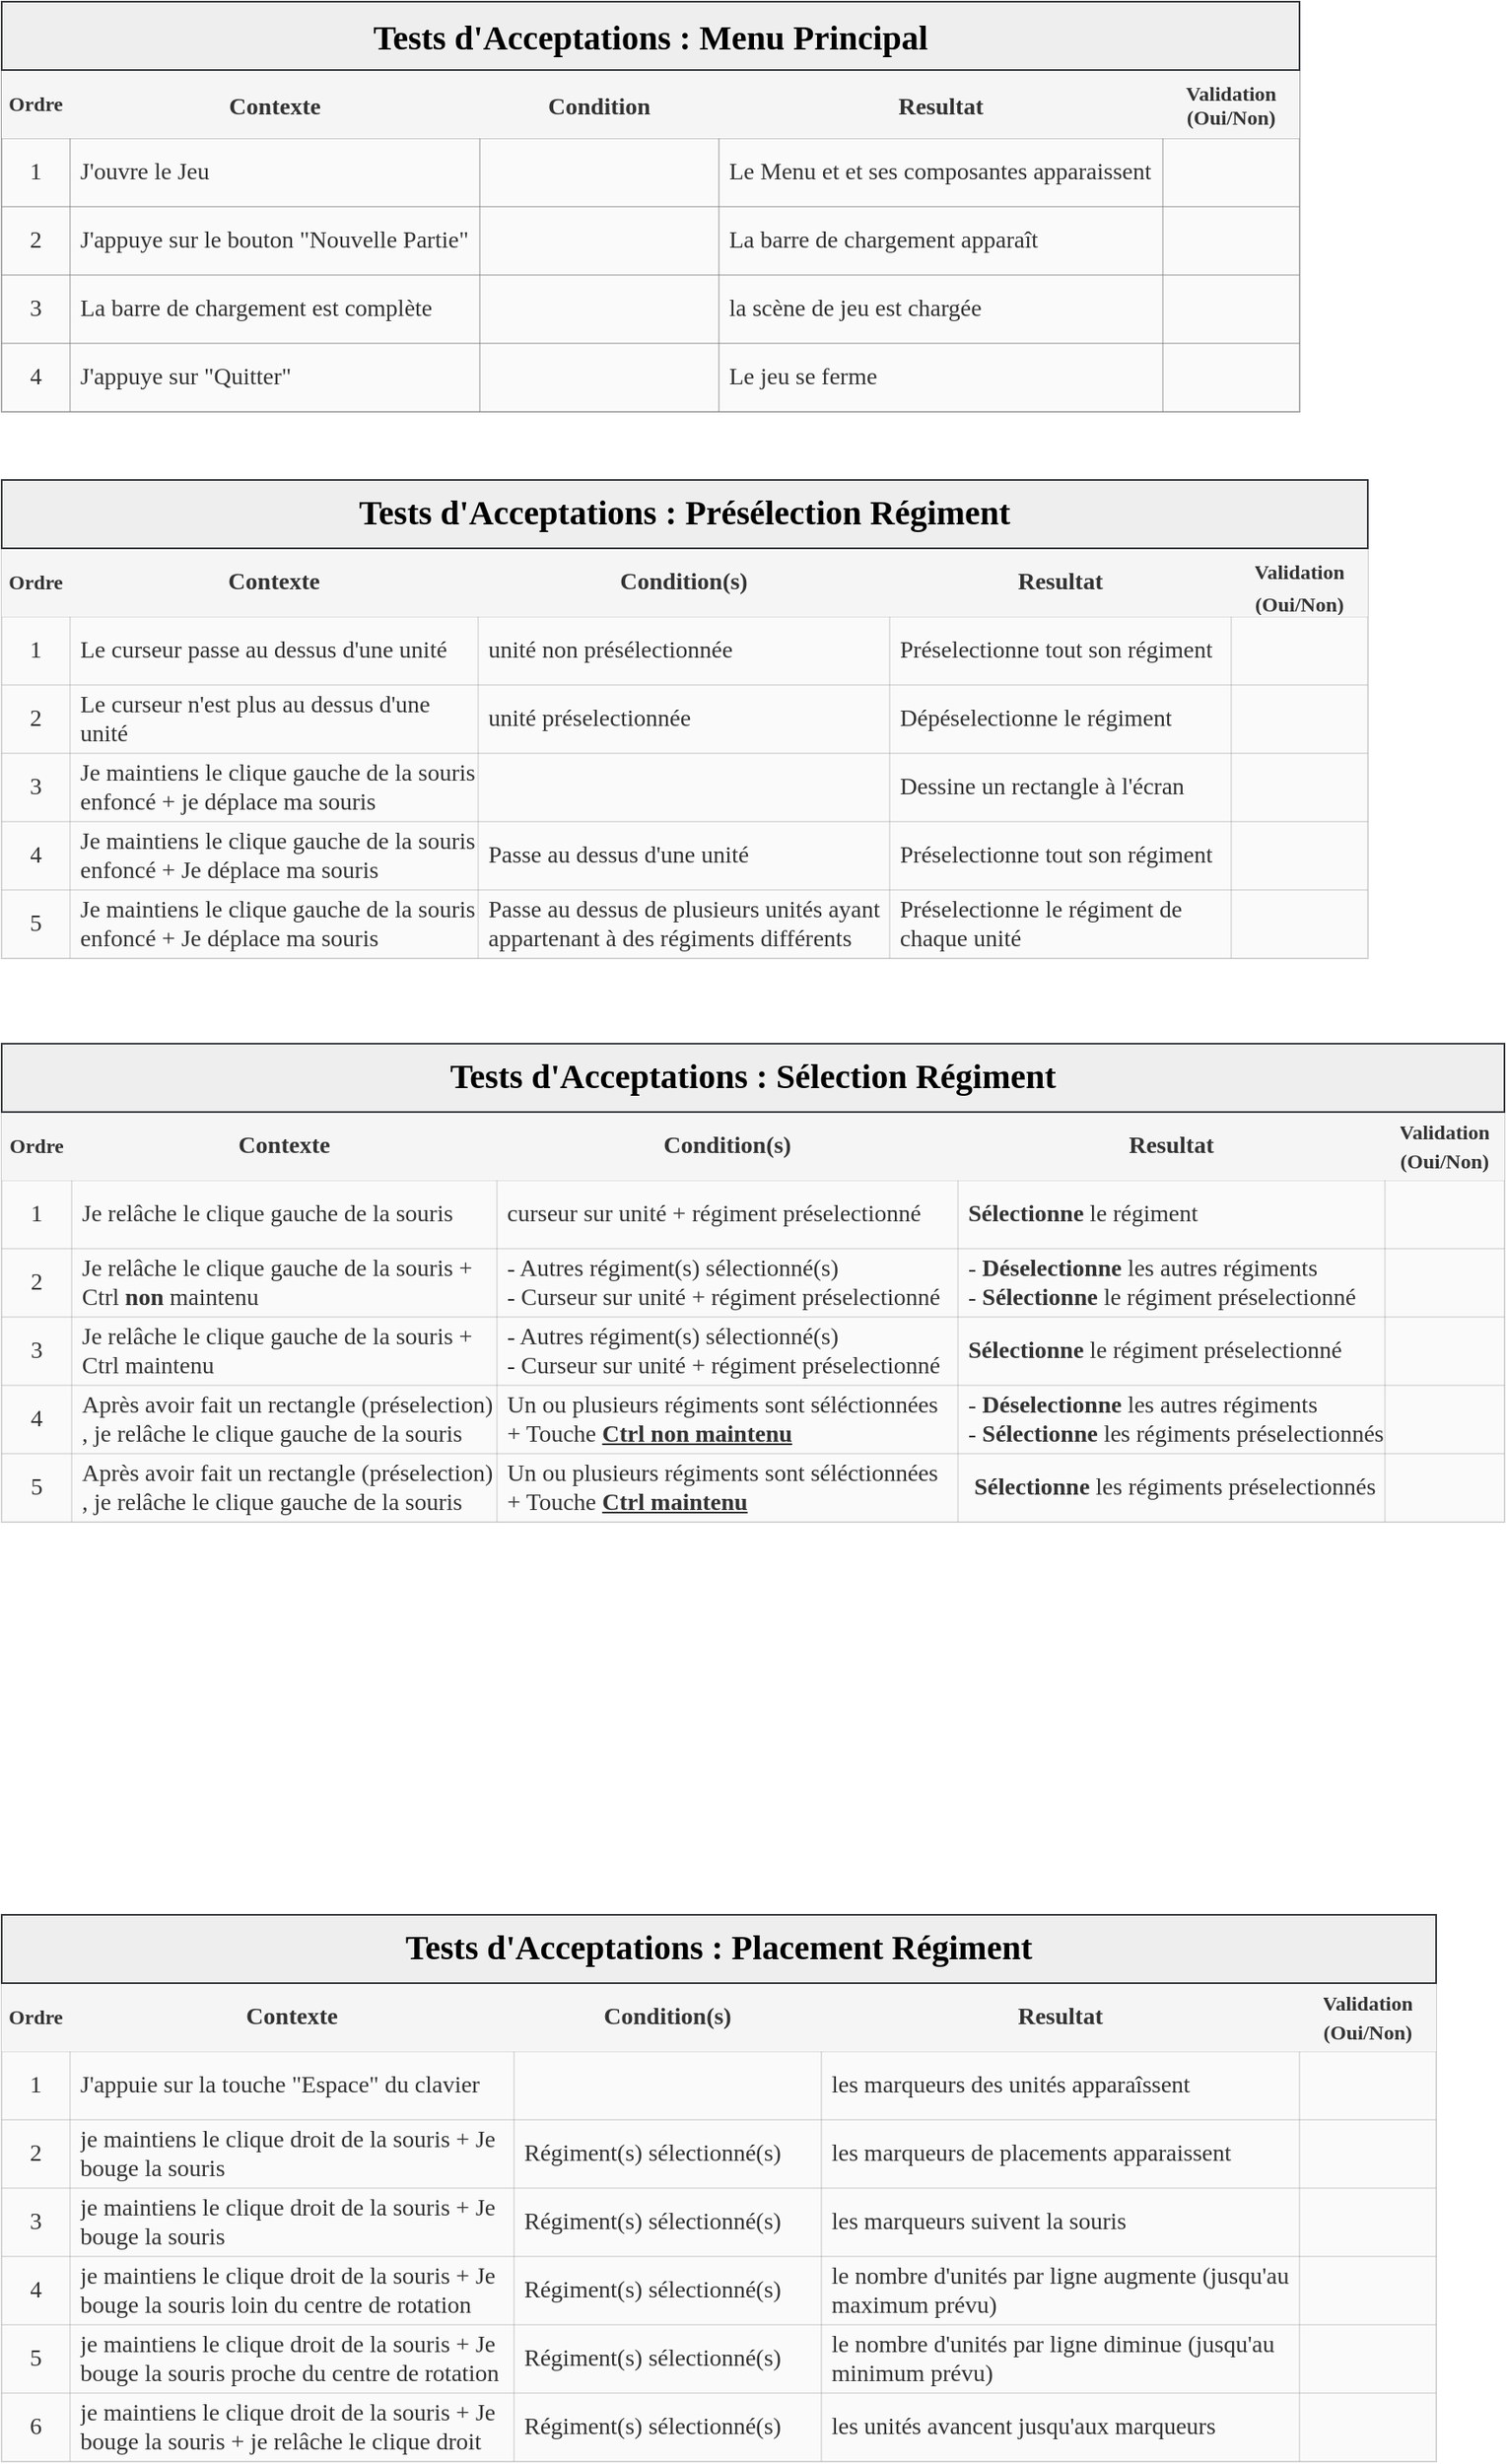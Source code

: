 <mxfile>
    <diagram id="slFzv_wwJpsepxm8wFll" name="Page-1">
        <mxGraphModel dx="1145" dy="628" grid="1" gridSize="10" guides="1" tooltips="1" connect="1" arrows="1" fold="1" page="1" pageScale="1" pageWidth="827" pageHeight="1169" math="0" shadow="0">
            <root>
                <mxCell id="0"/>
                <mxCell id="1" parent="0"/>
                <mxCell id="149" value="" style="shape=table;startSize=0;container=1;collapsible=0;childLayout=tableLayout;fontFamily=Times New Roman;fontSize=12;opacity=20;align=center;whiteSpace=wrap;html=1;" vertex="1" parent="1">
                    <mxGeometry x="40" y="690" width="880" height="240" as="geometry"/>
                </mxCell>
                <mxCell id="150" value="" style="shape=partialRectangle;collapsible=0;dropTarget=0;pointerEvents=0;fillColor=none;top=0;left=0;bottom=0;right=0;points=[[0,0.5],[1,0.5]];portConstraint=eastwest;" vertex="1" parent="149">
                    <mxGeometry width="880" height="40" as="geometry"/>
                </mxCell>
                <mxCell id="151" value="Ordre" style="shape=partialRectangle;connectable=0;overflow=hidden;fillColor=#f5f5f5;top=0;left=0;bottom=0;right=0;pointerEvents=1;strokeColor=#424242;fontFamily=Times New Roman;fontSize=12;fontStyle=1;fontColor=#333333;whiteSpace=wrap;html=1;" vertex="1" parent="150">
                    <mxGeometry width="41" height="40" as="geometry">
                        <mxRectangle width="41" height="40" as="alternateBounds"/>
                    </mxGeometry>
                </mxCell>
                <mxCell id="152" value="Contexte" style="shape=partialRectangle;connectable=0;overflow=hidden;fillColor=#f5f5f5;top=0;left=0;bottom=0;right=0;pointerEvents=1;strokeColor=#424242;fontFamily=Times New Roman;fontSize=14;fontStyle=1;fontColor=#333333;whiteSpace=wrap;html=1;" vertex="1" parent="150">
                    <mxGeometry x="41" width="249" height="40" as="geometry">
                        <mxRectangle width="249" height="40" as="alternateBounds"/>
                    </mxGeometry>
                </mxCell>
                <mxCell id="153" value="Condition(s)" style="shape=partialRectangle;connectable=0;overflow=hidden;fillColor=#f5f5f5;top=0;left=0;bottom=0;right=0;pointerEvents=1;fontFamily=Times New Roman;fontSize=14;fontStyle=1;strokeColor=#424242;fontColor=#333333;whiteSpace=wrap;html=1;" vertex="1" parent="150">
                    <mxGeometry x="290" width="270" height="40" as="geometry">
                        <mxRectangle width="270" height="40" as="alternateBounds"/>
                    </mxGeometry>
                </mxCell>
                <mxCell id="154" value="Resultat" style="shape=partialRectangle;connectable=0;overflow=hidden;fillColor=#f5f5f5;top=0;left=0;bottom=0;right=0;pointerEvents=1;fontFamily=Times New Roman;fontSize=14;fontStyle=1;strokeColor=#424242;fontColor=#333333;whiteSpace=wrap;html=1;" vertex="1" parent="150">
                    <mxGeometry x="560" width="250" height="40" as="geometry">
                        <mxRectangle width="250" height="40" as="alternateBounds"/>
                    </mxGeometry>
                </mxCell>
                <mxCell id="177" value="&lt;span style=&quot;font-size: 12px&quot;&gt;Validation&lt;/span&gt;&lt;br style=&quot;padding: 0px ; margin: 0px ; font-size: 12px&quot;&gt;&lt;span style=&quot;font-size: 12px&quot;&gt;(Oui/Non)&lt;/span&gt;" style="shape=partialRectangle;connectable=0;overflow=hidden;fillColor=#f5f5f5;top=0;left=0;bottom=0;right=0;pointerEvents=1;fontFamily=Times New Roman;fontSize=14;fontStyle=1;strokeColor=#424242;fontColor=#333333;whiteSpace=wrap;html=1;" vertex="1" parent="150">
                    <mxGeometry x="810" width="70" height="40" as="geometry">
                        <mxRectangle width="70" height="40" as="alternateBounds"/>
                    </mxGeometry>
                </mxCell>
                <mxCell id="207" style="shape=partialRectangle;collapsible=0;dropTarget=0;pointerEvents=0;fillColor=none;top=0;left=0;bottom=0;right=0;points=[[0,0.5],[1,0.5]];portConstraint=eastwest;" vertex="1" parent="149">
                    <mxGeometry y="40" width="880" height="40" as="geometry"/>
                </mxCell>
                <mxCell id="208" value="1" style="shape=partialRectangle;connectable=0;overflow=hidden;fillColor=#f5f5f5;top=0;left=0;bottom=0;right=0;pointerEvents=1;strokeColor=#666666;opacity=50;fontFamily=Times New Roman;fontSize=14;align=center;spacingLeft=0;fontColor=#333333;fontStyle=0;whiteSpace=wrap;html=1;" vertex="1" parent="207">
                    <mxGeometry width="41" height="40" as="geometry">
                        <mxRectangle width="41" height="40" as="alternateBounds"/>
                    </mxGeometry>
                </mxCell>
                <mxCell id="209" value="&lt;span&gt;Je relâche le clique gauche de la souris&amp;nbsp;&lt;/span&gt;" style="shape=partialRectangle;connectable=0;overflow=hidden;fillColor=#f5f5f5;top=0;left=0;bottom=0;right=0;pointerEvents=1;strokeColor=#666666;opacity=50;fontFamily=Times New Roman;fontSize=14;align=left;spacingLeft=4;fontColor=#333333;whiteSpace=wrap;html=1;" vertex="1" parent="207">
                    <mxGeometry x="41" width="249" height="40" as="geometry">
                        <mxRectangle width="249" height="40" as="alternateBounds"/>
                    </mxGeometry>
                </mxCell>
                <mxCell id="210" value="curseur sur unité + régiment préselectionné" style="shape=partialRectangle;connectable=0;overflow=hidden;fillColor=#f5f5f5;top=0;left=0;bottom=0;right=0;pointerEvents=1;fontFamily=Times New Roman;fontSize=14;strokeColor=#666666;opacity=50;align=left;spacingLeft=4;fontColor=#333333;whiteSpace=wrap;html=1;" vertex="1" parent="207">
                    <mxGeometry x="290" width="270" height="40" as="geometry">
                        <mxRectangle width="270" height="40" as="alternateBounds"/>
                    </mxGeometry>
                </mxCell>
                <mxCell id="211" value="&lt;b&gt;Sélectionne &lt;/b&gt;le régiment" style="shape=partialRectangle;connectable=0;overflow=hidden;fillColor=#f5f5f5;top=0;left=0;bottom=0;right=0;pointerEvents=1;fontFamily=Times New Roman;fontSize=14;strokeColor=#666666;opacity=50;align=left;spacingLeft=4;fontColor=#333333;whiteSpace=wrap;html=1;" vertex="1" parent="207">
                    <mxGeometry x="560" width="250" height="40" as="geometry">
                        <mxRectangle width="250" height="40" as="alternateBounds"/>
                    </mxGeometry>
                </mxCell>
                <mxCell id="212" style="shape=partialRectangle;connectable=0;overflow=hidden;fillColor=#f5f5f5;top=0;left=0;bottom=0;right=0;pointerEvents=1;fontFamily=Times New Roman;fontSize=14;strokeColor=#666666;opacity=50;align=left;spacingLeft=4;fontColor=#333333;whiteSpace=wrap;html=1;" vertex="1" parent="207">
                    <mxGeometry x="810" width="70" height="40" as="geometry">
                        <mxRectangle width="70" height="40" as="alternateBounds"/>
                    </mxGeometry>
                </mxCell>
                <mxCell id="219" style="shape=partialRectangle;collapsible=0;dropTarget=0;pointerEvents=0;fillColor=none;top=0;left=0;bottom=0;right=0;points=[[0,0.5],[1,0.5]];portConstraint=eastwest;" vertex="1" parent="149">
                    <mxGeometry y="80" width="880" height="40" as="geometry"/>
                </mxCell>
                <mxCell id="220" value="2" style="shape=partialRectangle;connectable=0;overflow=hidden;fillColor=#f5f5f5;top=0;left=0;bottom=0;right=0;pointerEvents=1;strokeColor=#666666;opacity=50;fontFamily=Times New Roman;fontSize=14;align=center;spacingLeft=0;fontColor=#333333;fontStyle=0;whiteSpace=wrap;html=1;" vertex="1" parent="219">
                    <mxGeometry width="41" height="40" as="geometry">
                        <mxRectangle width="41" height="40" as="alternateBounds"/>
                    </mxGeometry>
                </mxCell>
                <mxCell id="221" value="Je relâche le clique gauche de la souris + Ctrl &lt;b&gt;non &lt;/b&gt;maintenu" style="shape=partialRectangle;connectable=0;overflow=hidden;fillColor=#f5f5f5;top=0;left=0;bottom=0;right=0;pointerEvents=1;strokeColor=#666666;opacity=50;fontFamily=Times New Roman;fontSize=14;align=left;spacingLeft=4;fontColor=#333333;whiteSpace=wrap;html=1;" vertex="1" parent="219">
                    <mxGeometry x="41" width="249" height="40" as="geometry">
                        <mxRectangle width="249" height="40" as="alternateBounds"/>
                    </mxGeometry>
                </mxCell>
                <mxCell id="222" value="&lt;span&gt;- Autres régiment(s) sélectionné(s)&lt;br&gt;- Curseur sur unité + régiment préselectionné&lt;/span&gt;" style="shape=partialRectangle;connectable=0;overflow=hidden;fillColor=#f5f5f5;top=0;left=0;bottom=0;right=0;pointerEvents=1;fontFamily=Times New Roman;fontSize=14;strokeColor=#666666;opacity=50;align=left;spacingLeft=4;fontColor=#333333;whiteSpace=wrap;html=1;" vertex="1" parent="219">
                    <mxGeometry x="290" width="270" height="40" as="geometry">
                        <mxRectangle width="270" height="40" as="alternateBounds"/>
                    </mxGeometry>
                </mxCell>
                <mxCell id="223" value="- &lt;b&gt;Déselectionne&lt;/b&gt; les autres régiments&lt;br&gt;- &lt;b&gt;Sélectionne &lt;/b&gt;le régiment préselectionné" style="shape=partialRectangle;connectable=0;overflow=hidden;fillColor=#f5f5f5;top=0;left=0;bottom=0;right=0;pointerEvents=1;fontFamily=Times New Roman;fontSize=14;strokeColor=#666666;opacity=50;align=left;spacingLeft=4;fontColor=#333333;whiteSpace=wrap;html=1;" vertex="1" parent="219">
                    <mxGeometry x="560" width="250" height="40" as="geometry">
                        <mxRectangle width="250" height="40" as="alternateBounds"/>
                    </mxGeometry>
                </mxCell>
                <mxCell id="224" style="shape=partialRectangle;connectable=0;overflow=hidden;fillColor=#f5f5f5;top=0;left=0;bottom=0;right=0;pointerEvents=1;fontFamily=Times New Roman;fontSize=14;strokeColor=#666666;opacity=50;align=left;spacingLeft=4;fontColor=#333333;whiteSpace=wrap;html=1;" vertex="1" parent="219">
                    <mxGeometry x="810" width="70" height="40" as="geometry">
                        <mxRectangle width="70" height="40" as="alternateBounds"/>
                    </mxGeometry>
                </mxCell>
                <mxCell id="225" style="shape=partialRectangle;collapsible=0;dropTarget=0;pointerEvents=0;fillColor=none;top=0;left=0;bottom=0;right=0;points=[[0,0.5],[1,0.5]];portConstraint=eastwest;" vertex="1" parent="149">
                    <mxGeometry y="120" width="880" height="40" as="geometry"/>
                </mxCell>
                <mxCell id="226" value="3" style="shape=partialRectangle;connectable=0;overflow=hidden;fillColor=#f5f5f5;top=0;left=0;bottom=0;right=0;pointerEvents=1;strokeColor=#666666;opacity=50;fontFamily=Times New Roman;fontSize=14;align=center;spacingLeft=0;fontColor=#333333;fontStyle=0;whiteSpace=wrap;html=1;" vertex="1" parent="225">
                    <mxGeometry width="41" height="40" as="geometry">
                        <mxRectangle width="41" height="40" as="alternateBounds"/>
                    </mxGeometry>
                </mxCell>
                <mxCell id="227" value="&lt;span&gt;Je relâche le clique gauche de la souris + Ctrl maintenu&lt;/span&gt;" style="shape=partialRectangle;connectable=0;overflow=hidden;fillColor=#f5f5f5;top=0;left=0;bottom=0;right=0;pointerEvents=1;strokeColor=#666666;opacity=50;fontFamily=Times New Roman;fontSize=14;align=left;spacingLeft=4;fontColor=#333333;whiteSpace=wrap;html=1;" vertex="1" parent="225">
                    <mxGeometry x="41" width="249" height="40" as="geometry">
                        <mxRectangle width="249" height="40" as="alternateBounds"/>
                    </mxGeometry>
                </mxCell>
                <mxCell id="228" value="&lt;span&gt;- Autres régiment(s) sélectionné(s)&lt;/span&gt;&lt;br&gt;&lt;span&gt;- Curseur sur unité + régiment préselectionné&lt;/span&gt;" style="shape=partialRectangle;connectable=0;overflow=hidden;fillColor=#f5f5f5;top=0;left=0;bottom=0;right=0;pointerEvents=1;fontFamily=Times New Roman;fontSize=14;strokeColor=#666666;opacity=50;align=left;spacingLeft=4;fontColor=#333333;whiteSpace=wrap;html=1;" vertex="1" parent="225">
                    <mxGeometry x="290" width="270" height="40" as="geometry">
                        <mxRectangle width="270" height="40" as="alternateBounds"/>
                    </mxGeometry>
                </mxCell>
                <mxCell id="229" value="&lt;b&gt;Sélectionne &lt;/b&gt;le régiment préselectionné" style="shape=partialRectangle;connectable=0;overflow=hidden;fillColor=#f5f5f5;top=0;left=0;bottom=0;right=0;pointerEvents=1;fontFamily=Times New Roman;fontSize=14;strokeColor=#666666;opacity=50;align=left;spacingLeft=4;fontColor=#333333;whiteSpace=wrap;html=1;" vertex="1" parent="225">
                    <mxGeometry x="560" width="250" height="40" as="geometry">
                        <mxRectangle width="250" height="40" as="alternateBounds"/>
                    </mxGeometry>
                </mxCell>
                <mxCell id="230" style="shape=partialRectangle;connectable=0;overflow=hidden;fillColor=#f5f5f5;top=0;left=0;bottom=0;right=0;pointerEvents=1;fontFamily=Times New Roman;fontSize=14;strokeColor=#666666;opacity=50;align=left;spacingLeft=4;fontColor=#333333;whiteSpace=wrap;html=1;" vertex="1" parent="225">
                    <mxGeometry x="810" width="70" height="40" as="geometry">
                        <mxRectangle width="70" height="40" as="alternateBounds"/>
                    </mxGeometry>
                </mxCell>
                <mxCell id="155" style="shape=partialRectangle;collapsible=0;dropTarget=0;pointerEvents=0;fillColor=none;top=0;left=0;bottom=0;right=0;points=[[0,0.5],[1,0.5]];portConstraint=eastwest;" vertex="1" parent="149">
                    <mxGeometry y="160" width="880" height="40" as="geometry"/>
                </mxCell>
                <mxCell id="156" value="4" style="shape=partialRectangle;connectable=0;overflow=hidden;fillColor=#f5f5f5;top=0;left=0;bottom=0;right=0;pointerEvents=1;strokeColor=#666666;opacity=50;fontFamily=Times New Roman;fontSize=14;align=center;spacingLeft=0;fontColor=#333333;fontStyle=0;whiteSpace=wrap;html=1;" vertex="1" parent="155">
                    <mxGeometry width="41" height="40" as="geometry">
                        <mxRectangle width="41" height="40" as="alternateBounds"/>
                    </mxGeometry>
                </mxCell>
                <mxCell id="157" value="Après avoir fait un rectangle (préselection)&lt;br&gt;, je relâche le clique gauche de la souris" style="shape=partialRectangle;connectable=0;overflow=hidden;fillColor=#f5f5f5;top=0;left=0;bottom=0;right=0;pointerEvents=1;strokeColor=#666666;opacity=50;fontFamily=Times New Roman;fontSize=14;align=left;spacingLeft=4;fontColor=#333333;whiteSpace=wrap;html=1;" vertex="1" parent="155">
                    <mxGeometry x="41" width="249" height="40" as="geometry">
                        <mxRectangle width="249" height="40" as="alternateBounds"/>
                    </mxGeometry>
                </mxCell>
                <mxCell id="158" value="Un ou plusieurs régiments sont séléctionnées &lt;br style=&quot;font-size: 14px&quot;&gt;+ Touche &lt;b&gt;&lt;u&gt;Ctrl non maintenu&lt;/u&gt;&lt;/b&gt;" style="shape=partialRectangle;connectable=0;overflow=hidden;fillColor=#f5f5f5;top=0;left=0;bottom=0;right=0;pointerEvents=1;fontFamily=Times New Roman;fontSize=14;strokeColor=#666666;opacity=50;align=left;spacingLeft=4;fontColor=#333333;whiteSpace=wrap;html=1;" vertex="1" parent="155">
                    <mxGeometry x="290" width="270" height="40" as="geometry">
                        <mxRectangle width="270" height="40" as="alternateBounds"/>
                    </mxGeometry>
                </mxCell>
                <mxCell id="159" value="-&amp;nbsp;&lt;b&gt;Déselectionne&lt;/b&gt;&amp;nbsp;les autres régiments&lt;br&gt;-&amp;nbsp;&lt;b&gt;Sélectionne&amp;nbsp;&lt;/b&gt;les régiments préselectionnés" style="shape=partialRectangle;connectable=0;overflow=hidden;fillColor=#f5f5f5;top=0;left=0;bottom=0;right=0;pointerEvents=1;fontFamily=Times New Roman;fontSize=14;strokeColor=#666666;opacity=50;align=left;spacingLeft=4;fontColor=#333333;whiteSpace=wrap;html=1;" vertex="1" parent="155">
                    <mxGeometry x="560" width="250" height="40" as="geometry">
                        <mxRectangle width="250" height="40" as="alternateBounds"/>
                    </mxGeometry>
                </mxCell>
                <mxCell id="178" style="shape=partialRectangle;connectable=0;overflow=hidden;fillColor=#f5f5f5;top=0;left=0;bottom=0;right=0;pointerEvents=1;fontFamily=Times New Roman;fontSize=14;strokeColor=#666666;opacity=50;align=left;spacingLeft=4;fontColor=#333333;whiteSpace=wrap;html=1;" vertex="1" parent="155">
                    <mxGeometry x="810" width="70" height="40" as="geometry">
                        <mxRectangle width="70" height="40" as="alternateBounds"/>
                    </mxGeometry>
                </mxCell>
                <mxCell id="160" style="shape=partialRectangle;collapsible=0;dropTarget=0;pointerEvents=0;fillColor=none;top=0;left=0;bottom=0;right=0;points=[[0,0.5],[1,0.5]];portConstraint=eastwest;" vertex="1" parent="149">
                    <mxGeometry y="200" width="880" height="40" as="geometry"/>
                </mxCell>
                <mxCell id="161" value="5" style="shape=partialRectangle;connectable=0;overflow=hidden;fillColor=#f5f5f5;top=0;left=0;bottom=0;right=0;pointerEvents=1;strokeColor=#666666;opacity=50;fontFamily=Times New Roman;fontSize=14;align=center;spacingLeft=0;fontColor=#333333;fontStyle=0;whiteSpace=wrap;html=1;" vertex="1" parent="160">
                    <mxGeometry width="41" height="40" as="geometry">
                        <mxRectangle width="41" height="40" as="alternateBounds"/>
                    </mxGeometry>
                </mxCell>
                <mxCell id="162" value="Après avoir fait un rectangle (préselection)&lt;br&gt;, je relâche le clique gauche de la souris" style="shape=partialRectangle;connectable=0;overflow=hidden;fillColor=#f5f5f5;top=0;left=0;bottom=0;right=0;pointerEvents=1;strokeColor=#666666;opacity=50;fontFamily=Times New Roman;fontSize=14;align=left;spacingLeft=4;fontColor=#333333;whiteSpace=wrap;html=1;" vertex="1" parent="160">
                    <mxGeometry x="41" width="249" height="40" as="geometry">
                        <mxRectangle width="249" height="40" as="alternateBounds"/>
                    </mxGeometry>
                </mxCell>
                <mxCell id="163" value="Un ou plusieurs régiments sont séléctionnées &lt;br style=&quot;font-size: 14px&quot;&gt;+ Touche &lt;b&gt;&lt;u&gt;Ctrl maintenu&lt;/u&gt;&lt;/b&gt;" style="shape=partialRectangle;connectable=0;overflow=hidden;fillColor=#f5f5f5;top=0;left=0;bottom=0;right=0;pointerEvents=1;fontFamily=Times New Roman;fontSize=14;strokeColor=#666666;opacity=50;align=left;spacingLeft=4;fontColor=#333333;whiteSpace=wrap;html=1;" vertex="1" parent="160">
                    <mxGeometry x="290" width="270" height="40" as="geometry">
                        <mxRectangle width="270" height="40" as="alternateBounds"/>
                    </mxGeometry>
                </mxCell>
                <mxCell id="164" value="&amp;nbsp;&lt;b&gt;Sélectionne&amp;nbsp;&lt;/b&gt;les régiments préselectionnés" style="shape=partialRectangle;connectable=0;overflow=hidden;fillColor=#f5f5f5;top=0;left=0;bottom=0;right=0;pointerEvents=1;fontFamily=Times New Roman;fontSize=14;strokeColor=#666666;opacity=50;align=left;spacingLeft=4;fontColor=#333333;whiteSpace=wrap;html=1;" vertex="1" parent="160">
                    <mxGeometry x="560" width="250" height="40" as="geometry">
                        <mxRectangle width="250" height="40" as="alternateBounds"/>
                    </mxGeometry>
                </mxCell>
                <mxCell id="179" style="shape=partialRectangle;connectable=0;overflow=hidden;fillColor=#f5f5f5;top=0;left=0;bottom=0;right=0;pointerEvents=1;fontFamily=Times New Roman;fontSize=14;strokeColor=#666666;opacity=50;align=left;spacingLeft=4;fontColor=#333333;whiteSpace=wrap;html=1;" vertex="1" parent="160">
                    <mxGeometry x="810" width="70" height="40" as="geometry">
                        <mxRectangle width="70" height="40" as="alternateBounds"/>
                    </mxGeometry>
                </mxCell>
                <mxCell id="165" value="Tests d'Acceptations : Sélection Régiment" style="rounded=0;fontFamily=Times New Roman;fontSize=20;fontStyle=1;labelBorderColor=none;labelBackgroundColor=none;fillColor=#eeeeee;strokeColor=#36393d;verticalAlign=top;whiteSpace=wrap;html=1;" vertex="1" parent="1">
                    <mxGeometry x="40" y="650" width="880" height="40" as="geometry"/>
                </mxCell>
                <mxCell id="2" value="Frame" parent="0"/>
                <mxCell id="3" value="" style="shape=table;startSize=0;container=1;collapsible=0;childLayout=tableLayout;fontFamily=Times New Roman;fontSize=12;opacity=40;align=center;whiteSpace=wrap;html=1;textOpacity=50;" parent="2" vertex="1">
                    <mxGeometry x="40" y="80" width="760" height="200" as="geometry"/>
                </mxCell>
                <mxCell id="4" value="" style="shape=partialRectangle;collapsible=0;dropTarget=0;pointerEvents=0;fillColor=none;top=0;left=0;bottom=0;right=0;points=[[0,0.5],[1,0.5]];portConstraint=eastwest;" parent="3" vertex="1">
                    <mxGeometry width="760" height="40" as="geometry"/>
                </mxCell>
                <mxCell id="144" value="Ordre" style="shape=partialRectangle;connectable=0;overflow=hidden;fillColor=#f5f5f5;top=0;left=0;bottom=0;right=0;pointerEvents=1;strokeColor=#666666;fontFamily=Times New Roman;fontSize=12;fontStyle=1;fontColor=#333333;whiteSpace=wrap;html=1;" parent="4" vertex="1">
                    <mxGeometry width="40" height="40" as="geometry">
                        <mxRectangle width="40" height="40" as="alternateBounds"/>
                    </mxGeometry>
                </mxCell>
                <mxCell id="5" value="Contexte" style="shape=partialRectangle;connectable=0;overflow=hidden;fillColor=#f5f5f5;top=0;left=0;bottom=0;right=0;pointerEvents=1;strokeColor=#666666;fontFamily=Times New Roman;fontSize=14;fontStyle=1;fontColor=#333333;" parent="4" vertex="1">
                    <mxGeometry x="40" width="240" height="40" as="geometry">
                        <mxRectangle width="240" height="40" as="alternateBounds"/>
                    </mxGeometry>
                </mxCell>
                <mxCell id="6" value="Condition" style="shape=partialRectangle;connectable=0;overflow=hidden;fillColor=#f5f5f5;top=0;left=0;bottom=0;right=0;pointerEvents=1;fontFamily=Times New Roman;fontSize=14;fontStyle=1;strokeColor=#666666;fontColor=#333333;" parent="4" vertex="1">
                    <mxGeometry x="280" width="140" height="40" as="geometry">
                        <mxRectangle width="140" height="40" as="alternateBounds"/>
                    </mxGeometry>
                </mxCell>
                <mxCell id="7" value="Resultat" style="shape=partialRectangle;connectable=0;overflow=hidden;fillColor=#f5f5f5;top=0;left=0;bottom=0;right=0;pointerEvents=1;fontFamily=Times New Roman;fontSize=14;fontStyle=1;strokeColor=#666666;fontColor=#333333;" parent="4" vertex="1">
                    <mxGeometry x="420" width="260" height="40" as="geometry">
                        <mxRectangle width="260" height="40" as="alternateBounds"/>
                    </mxGeometry>
                </mxCell>
                <mxCell id="166" value="Validation&#10;(Oui/Non)" style="shape=partialRectangle;connectable=0;overflow=hidden;fillColor=#f5f5f5;top=0;left=0;bottom=0;right=0;pointerEvents=1;fontFamily=Times New Roman;fontSize=12;fontStyle=1;strokeColor=#666666;fontColor=#333333;" vertex="1" parent="4">
                    <mxGeometry x="680" width="80" height="40" as="geometry">
                        <mxRectangle width="80" height="40" as="alternateBounds"/>
                    </mxGeometry>
                </mxCell>
                <mxCell id="8" style="shape=partialRectangle;collapsible=0;dropTarget=0;pointerEvents=0;fillColor=none;top=0;left=0;bottom=0;right=0;points=[[0,0.5],[1,0.5]];portConstraint=eastwest;" parent="3" vertex="1">
                    <mxGeometry y="40" width="760" height="40" as="geometry"/>
                </mxCell>
                <mxCell id="145" value="1" style="shape=partialRectangle;connectable=0;overflow=hidden;fillColor=#f5f5f5;top=0;left=0;bottom=0;right=0;pointerEvents=1;strokeColor=#666666;opacity=50;fontFamily=Times New Roman;fontSize=14;align=center;spacingLeft=0;fontColor=#333333;whiteSpace=wrap;html=1;" parent="8" vertex="1">
                    <mxGeometry width="40" height="40" as="geometry">
                        <mxRectangle width="40" height="40" as="alternateBounds"/>
                    </mxGeometry>
                </mxCell>
                <mxCell id="9" value="J&amp;#39;ouvre le Jeu" style="shape=partialRectangle;connectable=0;overflow=hidden;fillColor=#f5f5f5;top=0;left=0;bottom=0;right=0;pointerEvents=1;strokeColor=#666666;opacity=50;fontFamily=Times New Roman;fontSize=14;align=left;spacingLeft=4;fontColor=#333333;whiteSpace=wrap;html=1;" parent="8" vertex="1">
                    <mxGeometry x="40" width="240" height="40" as="geometry">
                        <mxRectangle width="240" height="40" as="alternateBounds"/>
                    </mxGeometry>
                </mxCell>
                <mxCell id="10" style="shape=partialRectangle;html=1;whiteSpace=wrap;connectable=0;overflow=hidden;fillColor=#f5f5f5;top=0;left=0;bottom=0;right=0;pointerEvents=1;fontFamily=Times New Roman;fontSize=12;strokeColor=#666666;opacity=50;align=left;spacingLeft=4;fontColor=#333333;" parent="8" vertex="1">
                    <mxGeometry x="280" width="140" height="40" as="geometry">
                        <mxRectangle width="140" height="40" as="alternateBounds"/>
                    </mxGeometry>
                </mxCell>
                <mxCell id="11" value="Le Menu et et ses composantes apparaissent" style="shape=partialRectangle;connectable=0;overflow=hidden;fillColor=#f5f5f5;top=0;left=0;bottom=0;right=0;pointerEvents=1;fontFamily=Times New Roman;fontSize=14;strokeColor=#666666;opacity=50;align=left;spacingLeft=4;fontColor=#333333;whiteSpace=wrap;html=1;" parent="8" vertex="1">
                    <mxGeometry x="420" width="260" height="40" as="geometry">
                        <mxRectangle width="260" height="40" as="alternateBounds"/>
                    </mxGeometry>
                </mxCell>
                <mxCell id="167" style="shape=partialRectangle;connectable=0;overflow=hidden;fillColor=#f5f5f5;top=0;left=0;bottom=0;right=0;pointerEvents=1;fontFamily=Times New Roman;fontSize=14;strokeColor=#666666;opacity=50;align=left;spacingLeft=4;fontColor=#333333;whiteSpace=wrap;html=1;" vertex="1" parent="8">
                    <mxGeometry x="680" width="80" height="40" as="geometry">
                        <mxRectangle width="80" height="40" as="alternateBounds"/>
                    </mxGeometry>
                </mxCell>
                <mxCell id="12" style="shape=partialRectangle;collapsible=0;dropTarget=0;pointerEvents=0;fillColor=none;top=0;left=0;bottom=0;right=0;points=[[0,0.5],[1,0.5]];portConstraint=eastwest;" parent="3" vertex="1">
                    <mxGeometry y="80" width="760" height="40" as="geometry"/>
                </mxCell>
                <mxCell id="146" value="2" style="shape=partialRectangle;connectable=0;overflow=hidden;fillColor=#f5f5f5;top=0;left=0;bottom=0;right=0;pointerEvents=1;strokeColor=#666666;opacity=50;fontFamily=Times New Roman;fontSize=14;align=center;spacingLeft=0;fontColor=#333333;whiteSpace=wrap;html=1;" parent="12" vertex="1">
                    <mxGeometry width="40" height="40" as="geometry">
                        <mxRectangle width="40" height="40" as="alternateBounds"/>
                    </mxGeometry>
                </mxCell>
                <mxCell id="13" value="J&amp;#39;appuye sur le bouton &amp;quot;Nouvelle Partie&amp;quot;" style="shape=partialRectangle;connectable=0;overflow=hidden;fillColor=#f5f5f5;top=0;left=0;bottom=0;right=0;pointerEvents=1;strokeColor=#666666;opacity=50;fontFamily=Times New Roman;fontSize=14;align=left;spacingLeft=4;fontColor=#333333;whiteSpace=wrap;html=1;" parent="12" vertex="1">
                    <mxGeometry x="40" width="240" height="40" as="geometry">
                        <mxRectangle width="240" height="40" as="alternateBounds"/>
                    </mxGeometry>
                </mxCell>
                <mxCell id="14" style="shape=partialRectangle;html=1;whiteSpace=wrap;connectable=0;overflow=hidden;fillColor=#f5f5f5;top=0;left=0;bottom=0;right=0;pointerEvents=1;fontFamily=Times New Roman;fontSize=12;strokeColor=#666666;opacity=50;align=left;spacingLeft=4;fontColor=#333333;" parent="12" vertex="1">
                    <mxGeometry x="280" width="140" height="40" as="geometry">
                        <mxRectangle width="140" height="40" as="alternateBounds"/>
                    </mxGeometry>
                </mxCell>
                <mxCell id="15" value="La barre de chargement apparaît" style="shape=partialRectangle;connectable=0;overflow=hidden;fillColor=#f5f5f5;top=0;left=0;bottom=0;right=0;pointerEvents=1;fontFamily=Times New Roman;fontSize=14;strokeColor=#666666;opacity=50;align=left;spacingLeft=4;fontColor=#333333;whiteSpace=wrap;html=1;" parent="12" vertex="1">
                    <mxGeometry x="420" width="260" height="40" as="geometry">
                        <mxRectangle width="260" height="40" as="alternateBounds"/>
                    </mxGeometry>
                </mxCell>
                <mxCell id="168" style="shape=partialRectangle;connectable=0;overflow=hidden;fillColor=#f5f5f5;top=0;left=0;bottom=0;right=0;pointerEvents=1;fontFamily=Times New Roman;fontSize=14;strokeColor=#666666;opacity=50;align=left;spacingLeft=4;fontColor=#333333;whiteSpace=wrap;html=1;" vertex="1" parent="12">
                    <mxGeometry x="680" width="80" height="40" as="geometry">
                        <mxRectangle width="80" height="40" as="alternateBounds"/>
                    </mxGeometry>
                </mxCell>
                <mxCell id="16" style="shape=partialRectangle;collapsible=0;dropTarget=0;pointerEvents=0;fillColor=none;top=0;left=0;bottom=0;right=0;points=[[0,0.5],[1,0.5]];portConstraint=eastwest;" parent="3" vertex="1">
                    <mxGeometry y="120" width="760" height="40" as="geometry"/>
                </mxCell>
                <mxCell id="147" value="3" style="shape=partialRectangle;connectable=0;overflow=hidden;fillColor=#f5f5f5;top=0;left=0;bottom=0;right=0;pointerEvents=1;strokeColor=#666666;opacity=50;fontFamily=Times New Roman;fontSize=14;align=center;spacingLeft=0;fontColor=#333333;whiteSpace=wrap;html=1;" parent="16" vertex="1">
                    <mxGeometry width="40" height="40" as="geometry">
                        <mxRectangle width="40" height="40" as="alternateBounds"/>
                    </mxGeometry>
                </mxCell>
                <mxCell id="17" value="La barre de chargement est complète" style="shape=partialRectangle;connectable=0;overflow=hidden;fillColor=#f5f5f5;top=0;left=0;bottom=0;right=0;pointerEvents=1;strokeColor=#666666;opacity=50;fontFamily=Times New Roman;fontSize=14;align=left;spacingLeft=4;fontColor=#333333;whiteSpace=wrap;html=1;" parent="16" vertex="1">
                    <mxGeometry x="40" width="240" height="40" as="geometry">
                        <mxRectangle width="240" height="40" as="alternateBounds"/>
                    </mxGeometry>
                </mxCell>
                <mxCell id="18" style="shape=partialRectangle;html=1;whiteSpace=wrap;connectable=0;overflow=hidden;fillColor=#f5f5f5;top=0;left=0;bottom=0;right=0;pointerEvents=1;fontFamily=Times New Roman;fontSize=12;strokeColor=#666666;opacity=50;align=left;spacingLeft=4;fontColor=#333333;" parent="16" vertex="1">
                    <mxGeometry x="280" width="140" height="40" as="geometry">
                        <mxRectangle width="140" height="40" as="alternateBounds"/>
                    </mxGeometry>
                </mxCell>
                <mxCell id="19" value="la scène de jeu est chargée" style="shape=partialRectangle;connectable=0;overflow=hidden;fillColor=#f5f5f5;top=0;left=0;bottom=0;right=0;pointerEvents=1;fontFamily=Times New Roman;fontSize=14;strokeColor=#666666;opacity=50;align=left;spacingLeft=4;fontColor=#333333;whiteSpace=wrap;html=1;" parent="16" vertex="1">
                    <mxGeometry x="420" width="260" height="40" as="geometry">
                        <mxRectangle width="260" height="40" as="alternateBounds"/>
                    </mxGeometry>
                </mxCell>
                <mxCell id="169" style="shape=partialRectangle;connectable=0;overflow=hidden;fillColor=#f5f5f5;top=0;left=0;bottom=0;right=0;pointerEvents=1;fontFamily=Times New Roman;fontSize=14;strokeColor=#666666;opacity=50;align=left;spacingLeft=4;fontColor=#333333;whiteSpace=wrap;html=1;" vertex="1" parent="16">
                    <mxGeometry x="680" width="80" height="40" as="geometry">
                        <mxRectangle width="80" height="40" as="alternateBounds"/>
                    </mxGeometry>
                </mxCell>
                <mxCell id="20" style="shape=partialRectangle;collapsible=0;dropTarget=0;pointerEvents=0;fillColor=none;top=0;left=0;bottom=0;right=0;points=[[0,0.5],[1,0.5]];portConstraint=eastwest;" parent="3" vertex="1">
                    <mxGeometry y="160" width="760" height="40" as="geometry"/>
                </mxCell>
                <mxCell id="148" value="4" style="shape=partialRectangle;connectable=0;overflow=hidden;fillColor=#f5f5f5;top=0;left=0;bottom=0;right=0;pointerEvents=1;strokeColor=#666666;opacity=50;fontFamily=Times New Roman;fontSize=14;align=center;spacingLeft=0;fontColor=#333333;whiteSpace=wrap;html=1;" parent="20" vertex="1">
                    <mxGeometry width="40" height="40" as="geometry">
                        <mxRectangle width="40" height="40" as="alternateBounds"/>
                    </mxGeometry>
                </mxCell>
                <mxCell id="21" value="J&amp;#39;appuye sur &amp;quot;Quitter&amp;quot;" style="shape=partialRectangle;connectable=0;overflow=hidden;fillColor=#f5f5f5;top=0;left=0;bottom=0;right=0;pointerEvents=1;strokeColor=#666666;opacity=50;fontFamily=Times New Roman;fontSize=14;align=left;spacingLeft=4;fontColor=#333333;whiteSpace=wrap;html=1;" parent="20" vertex="1">
                    <mxGeometry x="40" width="240" height="40" as="geometry">
                        <mxRectangle width="240" height="40" as="alternateBounds"/>
                    </mxGeometry>
                </mxCell>
                <mxCell id="22" style="shape=partialRectangle;html=1;whiteSpace=wrap;connectable=0;overflow=hidden;fillColor=#f5f5f5;top=0;left=0;bottom=0;right=0;pointerEvents=1;fontFamily=Times New Roman;fontSize=12;strokeColor=#666666;opacity=50;align=left;spacingLeft=4;fontColor=#333333;" parent="20" vertex="1">
                    <mxGeometry x="280" width="140" height="40" as="geometry">
                        <mxRectangle width="140" height="40" as="alternateBounds"/>
                    </mxGeometry>
                </mxCell>
                <mxCell id="23" value="Le jeu se ferme" style="shape=partialRectangle;connectable=0;overflow=hidden;fillColor=#f5f5f5;top=0;left=0;bottom=0;right=0;pointerEvents=1;fontFamily=Times New Roman;fontSize=14;strokeColor=#666666;opacity=50;align=left;spacingLeft=4;fontColor=#333333;whiteSpace=wrap;html=1;" parent="20" vertex="1">
                    <mxGeometry x="420" width="260" height="40" as="geometry">
                        <mxRectangle width="260" height="40" as="alternateBounds"/>
                    </mxGeometry>
                </mxCell>
                <mxCell id="170" style="shape=partialRectangle;connectable=0;overflow=hidden;fillColor=#f5f5f5;top=0;left=0;bottom=0;right=0;pointerEvents=1;fontFamily=Times New Roman;fontSize=14;strokeColor=#666666;opacity=50;align=left;spacingLeft=4;fontColor=#333333;whiteSpace=wrap;html=1;" vertex="1" parent="20">
                    <mxGeometry x="680" width="80" height="40" as="geometry">
                        <mxRectangle width="80" height="40" as="alternateBounds"/>
                    </mxGeometry>
                </mxCell>
                <mxCell id="40" value="Tests d'Acceptations : Menu Principal" style="rounded=0;fontFamily=Times New Roman;fontSize=20;fontStyle=1;labelBorderColor=none;labelBackgroundColor=none;fillColor=#eeeeee;strokeColor=#36393d;verticalAlign=middle;whiteSpace=wrap;html=1;" parent="2" vertex="1">
                    <mxGeometry x="40" y="40" width="760" height="40" as="geometry"/>
                </mxCell>
                <mxCell id="41" value="" style="shape=table;startSize=0;container=1;collapsible=0;childLayout=tableLayout;fontFamily=Times New Roman;fontSize=12;opacity=20;align=center;whiteSpace=wrap;html=1;" parent="2" vertex="1">
                    <mxGeometry x="40" y="360" width="800" height="240" as="geometry"/>
                </mxCell>
                <mxCell id="42" value="" style="shape=partialRectangle;collapsible=0;dropTarget=0;pointerEvents=0;fillColor=none;top=0;left=0;bottom=0;right=0;points=[[0,0.5],[1,0.5]];portConstraint=eastwest;" parent="41" vertex="1">
                    <mxGeometry width="800" height="40" as="geometry"/>
                </mxCell>
                <mxCell id="126" value="Ordre" style="shape=partialRectangle;connectable=0;overflow=hidden;fillColor=#f5f5f5;top=0;left=0;bottom=0;right=0;pointerEvents=1;strokeColor=#666666;fontFamily=Times New Roman;fontSize=12;fontStyle=1;fontColor=#333333;whiteSpace=wrap;html=1;" parent="42" vertex="1">
                    <mxGeometry width="40" height="40" as="geometry">
                        <mxRectangle width="40" height="40" as="alternateBounds"/>
                    </mxGeometry>
                </mxCell>
                <mxCell id="43" value="Contexte" style="shape=partialRectangle;connectable=0;overflow=hidden;fillColor=#f5f5f5;top=0;left=0;bottom=0;right=0;pointerEvents=1;strokeColor=#666666;fontFamily=Times New Roman;fontSize=14;fontStyle=1;fontColor=#333333;whiteSpace=wrap;html=1;" parent="42" vertex="1">
                    <mxGeometry x="40" width="239" height="40" as="geometry">
                        <mxRectangle width="239" height="40" as="alternateBounds"/>
                    </mxGeometry>
                </mxCell>
                <mxCell id="44" value="Condition(s)" style="shape=partialRectangle;connectable=0;overflow=hidden;fillColor=#f5f5f5;top=0;left=0;bottom=0;right=0;pointerEvents=1;fontFamily=Times New Roman;fontSize=14;fontStyle=1;strokeColor=#666666;fontColor=#333333;whiteSpace=wrap;html=1;" parent="42" vertex="1">
                    <mxGeometry x="279" width="241" height="40" as="geometry">
                        <mxRectangle width="241" height="40" as="alternateBounds"/>
                    </mxGeometry>
                </mxCell>
                <mxCell id="45" value="Resultat" style="shape=partialRectangle;connectable=0;overflow=hidden;fillColor=#f5f5f5;top=0;left=0;bottom=0;right=0;pointerEvents=1;fontFamily=Times New Roman;fontSize=14;fontStyle=1;strokeColor=#666666;fontColor=#333333;whiteSpace=wrap;html=1;" parent="42" vertex="1">
                    <mxGeometry x="520" width="200" height="40" as="geometry">
                        <mxRectangle width="200" height="40" as="alternateBounds"/>
                    </mxGeometry>
                </mxCell>
                <mxCell id="171" value="&lt;span style=&quot;font-size: 12px&quot;&gt;Validation&lt;/span&gt;&lt;br style=&quot;padding: 0px ; margin: 0px ; font-size: 12px&quot;&gt;&lt;span style=&quot;font-size: 12px&quot;&gt;(Oui/Non)&lt;/span&gt;" style="shape=partialRectangle;connectable=0;overflow=hidden;fillColor=#f5f5f5;top=0;left=0;bottom=0;right=0;pointerEvents=1;fontFamily=Times New Roman;fontSize=16;fontStyle=1;strokeColor=#666666;fontColor=#333333;whiteSpace=wrap;html=1;" vertex="1" parent="42">
                    <mxGeometry x="720" width="80" height="40" as="geometry">
                        <mxRectangle width="80" height="40" as="alternateBounds"/>
                    </mxGeometry>
                </mxCell>
                <mxCell id="46" style="shape=partialRectangle;collapsible=0;dropTarget=0;pointerEvents=0;fillColor=none;top=0;left=0;bottom=0;right=0;points=[[0,0.5],[1,0.5]];portConstraint=eastwest;" parent="41" vertex="1">
                    <mxGeometry y="40" width="800" height="40" as="geometry"/>
                </mxCell>
                <mxCell id="127" value="1" style="shape=partialRectangle;connectable=0;overflow=hidden;fillColor=#f5f5f5;top=0;left=0;bottom=0;right=0;pointerEvents=1;strokeColor=#666666;opacity=50;fontFamily=Times New Roman;fontSize=14;align=center;spacingLeft=0;fontColor=#333333;fontStyle=0;whiteSpace=wrap;html=1;" parent="46" vertex="1">
                    <mxGeometry width="40" height="40" as="geometry">
                        <mxRectangle width="40" height="40" as="alternateBounds"/>
                    </mxGeometry>
                </mxCell>
                <mxCell id="47" value="Le curseur passe au dessus d'une unité" style="shape=partialRectangle;connectable=0;overflow=hidden;fillColor=#f5f5f5;top=0;left=0;bottom=0;right=0;pointerEvents=1;strokeColor=#666666;opacity=50;fontFamily=Times New Roman;fontSize=14;align=left;spacingLeft=4;fontColor=#333333;whiteSpace=wrap;html=1;" parent="46" vertex="1">
                    <mxGeometry x="40" width="239" height="40" as="geometry">
                        <mxRectangle width="239" height="40" as="alternateBounds"/>
                    </mxGeometry>
                </mxCell>
                <mxCell id="48" value="unité non présélectionnée" style="shape=partialRectangle;connectable=0;overflow=hidden;fillColor=#f5f5f5;top=0;left=0;bottom=0;right=0;pointerEvents=1;fontFamily=Times New Roman;fontSize=14;strokeColor=#666666;opacity=50;align=left;spacingLeft=4;fontColor=#333333;whiteSpace=wrap;html=1;" parent="46" vertex="1">
                    <mxGeometry x="279" width="241" height="40" as="geometry">
                        <mxRectangle width="241" height="40" as="alternateBounds"/>
                    </mxGeometry>
                </mxCell>
                <mxCell id="49" value="Préselectionne tout son régiment" style="shape=partialRectangle;connectable=0;overflow=hidden;fillColor=#f5f5f5;top=0;left=0;bottom=0;right=0;pointerEvents=1;fontFamily=Times New Roman;fontSize=14;strokeColor=#666666;opacity=50;align=left;spacingLeft=4;fontColor=#333333;whiteSpace=wrap;html=1;" parent="46" vertex="1">
                    <mxGeometry x="520" width="200" height="40" as="geometry">
                        <mxRectangle width="200" height="40" as="alternateBounds"/>
                    </mxGeometry>
                </mxCell>
                <mxCell id="172" style="shape=partialRectangle;connectable=0;overflow=hidden;fillColor=#f5f5f5;top=0;left=0;bottom=0;right=0;pointerEvents=1;fontFamily=Times New Roman;fontSize=14;strokeColor=#666666;opacity=50;align=left;spacingLeft=4;fontColor=#333333;whiteSpace=wrap;html=1;" vertex="1" parent="46">
                    <mxGeometry x="720" width="80" height="40" as="geometry">
                        <mxRectangle width="80" height="40" as="alternateBounds"/>
                    </mxGeometry>
                </mxCell>
                <mxCell id="50" style="shape=partialRectangle;collapsible=0;dropTarget=0;pointerEvents=0;fillColor=none;top=0;left=0;bottom=0;right=0;points=[[0,0.5],[1,0.5]];portConstraint=eastwest;" parent="41" vertex="1">
                    <mxGeometry y="80" width="800" height="40" as="geometry"/>
                </mxCell>
                <mxCell id="128" value="2" style="shape=partialRectangle;connectable=0;overflow=hidden;fillColor=#f5f5f5;top=0;left=0;bottom=0;right=0;pointerEvents=1;strokeColor=#666666;opacity=50;fontFamily=Times New Roman;fontSize=14;align=center;spacingLeft=0;fontColor=#333333;fontStyle=0;whiteSpace=wrap;html=1;" parent="50" vertex="1">
                    <mxGeometry width="40" height="40" as="geometry">
                        <mxRectangle width="40" height="40" as="alternateBounds"/>
                    </mxGeometry>
                </mxCell>
                <mxCell id="51" value="Le curseur n'est plus au dessus d'une unité" style="shape=partialRectangle;connectable=0;overflow=hidden;fillColor=#f5f5f5;top=0;left=0;bottom=0;right=0;pointerEvents=1;strokeColor=#666666;opacity=50;fontFamily=Times New Roman;fontSize=14;align=left;spacingLeft=4;fontColor=#333333;whiteSpace=wrap;html=1;" parent="50" vertex="1">
                    <mxGeometry x="40" width="239" height="40" as="geometry">
                        <mxRectangle width="239" height="40" as="alternateBounds"/>
                    </mxGeometry>
                </mxCell>
                <mxCell id="52" value="unité préselectionnée" style="shape=partialRectangle;connectable=0;overflow=hidden;fillColor=#f5f5f5;top=0;left=0;bottom=0;right=0;pointerEvents=1;fontFamily=Times New Roman;fontSize=14;strokeColor=#666666;opacity=50;align=left;spacingLeft=4;fontColor=#333333;whiteSpace=wrap;html=1;" parent="50" vertex="1">
                    <mxGeometry x="279" width="241" height="40" as="geometry">
                        <mxRectangle width="241" height="40" as="alternateBounds"/>
                    </mxGeometry>
                </mxCell>
                <mxCell id="53" value="Dépéselectionne le régiment" style="shape=partialRectangle;connectable=0;overflow=hidden;fillColor=#f5f5f5;top=0;left=0;bottom=0;right=0;pointerEvents=1;fontFamily=Times New Roman;fontSize=14;strokeColor=#666666;opacity=50;align=left;spacingLeft=4;fontColor=#333333;whiteSpace=wrap;html=1;" parent="50" vertex="1">
                    <mxGeometry x="520" width="200" height="40" as="geometry">
                        <mxRectangle width="200" height="40" as="alternateBounds"/>
                    </mxGeometry>
                </mxCell>
                <mxCell id="173" style="shape=partialRectangle;connectable=0;overflow=hidden;fillColor=#f5f5f5;top=0;left=0;bottom=0;right=0;pointerEvents=1;fontFamily=Times New Roman;fontSize=14;strokeColor=#666666;opacity=50;align=left;spacingLeft=4;fontColor=#333333;whiteSpace=wrap;html=1;" vertex="1" parent="50">
                    <mxGeometry x="720" width="80" height="40" as="geometry">
                        <mxRectangle width="80" height="40" as="alternateBounds"/>
                    </mxGeometry>
                </mxCell>
                <mxCell id="54" style="shape=partialRectangle;collapsible=0;dropTarget=0;pointerEvents=0;fillColor=none;top=0;left=0;bottom=0;right=0;points=[[0,0.5],[1,0.5]];portConstraint=eastwest;" parent="41" vertex="1">
                    <mxGeometry y="120" width="800" height="40" as="geometry"/>
                </mxCell>
                <mxCell id="129" value="3" style="shape=partialRectangle;connectable=0;overflow=hidden;fillColor=#f5f5f5;top=0;left=0;bottom=0;right=0;pointerEvents=1;strokeColor=#666666;opacity=50;fontFamily=Times New Roman;fontSize=14;align=center;spacingLeft=0;fontColor=#333333;fontStyle=0;whiteSpace=wrap;html=1;" parent="54" vertex="1">
                    <mxGeometry width="40" height="40" as="geometry">
                        <mxRectangle width="40" height="40" as="alternateBounds"/>
                    </mxGeometry>
                </mxCell>
                <mxCell id="55" value="Je maintiens le clique gauche de la souris enfoncé&amp;nbsp;+ je déplace ma souris" style="shape=partialRectangle;connectable=0;overflow=hidden;fillColor=#f5f5f5;top=0;left=0;bottom=0;right=0;pointerEvents=1;strokeColor=#666666;opacity=50;fontFamily=Times New Roman;fontSize=14;align=left;spacingLeft=4;fontColor=#333333;whiteSpace=wrap;html=1;" parent="54" vertex="1">
                    <mxGeometry x="40" width="239" height="40" as="geometry">
                        <mxRectangle width="239" height="40" as="alternateBounds"/>
                    </mxGeometry>
                </mxCell>
                <mxCell id="56" value="" style="shape=partialRectangle;connectable=0;overflow=hidden;fillColor=#f5f5f5;top=0;left=0;bottom=0;right=0;pointerEvents=1;fontFamily=Times New Roman;fontSize=14;strokeColor=#666666;opacity=50;align=left;spacingLeft=4;fontColor=#333333;whiteSpace=wrap;html=1;" parent="54" vertex="1">
                    <mxGeometry x="279" width="241" height="40" as="geometry">
                        <mxRectangle width="241" height="40" as="alternateBounds"/>
                    </mxGeometry>
                </mxCell>
                <mxCell id="57" value="Dessine un rectangle à l'écran" style="shape=partialRectangle;connectable=0;overflow=hidden;fillColor=#f5f5f5;top=0;left=0;bottom=0;right=0;pointerEvents=1;fontFamily=Times New Roman;fontSize=14;strokeColor=#666666;opacity=50;align=left;spacingLeft=4;fontColor=#333333;whiteSpace=wrap;html=1;" parent="54" vertex="1">
                    <mxGeometry x="520" width="200" height="40" as="geometry">
                        <mxRectangle width="200" height="40" as="alternateBounds"/>
                    </mxGeometry>
                </mxCell>
                <mxCell id="174" style="shape=partialRectangle;connectable=0;overflow=hidden;fillColor=#f5f5f5;top=0;left=0;bottom=0;right=0;pointerEvents=1;fontFamily=Times New Roman;fontSize=14;strokeColor=#666666;opacity=50;align=left;spacingLeft=4;fontColor=#333333;whiteSpace=wrap;html=1;" vertex="1" parent="54">
                    <mxGeometry x="720" width="80" height="40" as="geometry">
                        <mxRectangle width="80" height="40" as="alternateBounds"/>
                    </mxGeometry>
                </mxCell>
                <mxCell id="58" style="shape=partialRectangle;collapsible=0;dropTarget=0;pointerEvents=0;fillColor=none;top=0;left=0;bottom=0;right=0;points=[[0,0.5],[1,0.5]];portConstraint=eastwest;" parent="41" vertex="1">
                    <mxGeometry y="160" width="800" height="40" as="geometry"/>
                </mxCell>
                <mxCell id="130" value="4" style="shape=partialRectangle;connectable=0;overflow=hidden;fillColor=#f5f5f5;top=0;left=0;bottom=0;right=0;pointerEvents=1;strokeColor=#666666;opacity=50;fontFamily=Times New Roman;fontSize=14;align=center;spacingLeft=0;fontColor=#333333;fontStyle=0;whiteSpace=wrap;html=1;" parent="58" vertex="1">
                    <mxGeometry width="40" height="40" as="geometry">
                        <mxRectangle width="40" height="40" as="alternateBounds"/>
                    </mxGeometry>
                </mxCell>
                <mxCell id="59" value="Je maintiens le clique gauche&amp;nbsp;de la souris enfoncé + Je déplace ma souris" style="shape=partialRectangle;connectable=0;overflow=hidden;fillColor=#f5f5f5;top=0;left=0;bottom=0;right=0;pointerEvents=1;strokeColor=#666666;opacity=50;fontFamily=Times New Roman;fontSize=14;align=left;spacingLeft=4;fontColor=#333333;whiteSpace=wrap;html=1;" parent="58" vertex="1">
                    <mxGeometry x="40" width="239" height="40" as="geometry">
                        <mxRectangle width="239" height="40" as="alternateBounds"/>
                    </mxGeometry>
                </mxCell>
                <mxCell id="60" value="Passe au dessus d'une unité" style="shape=partialRectangle;connectable=0;overflow=hidden;fillColor=#f5f5f5;top=0;left=0;bottom=0;right=0;pointerEvents=1;fontFamily=Times New Roman;fontSize=14;strokeColor=#666666;opacity=50;align=left;spacingLeft=4;fontColor=#333333;whiteSpace=wrap;html=1;" parent="58" vertex="1">
                    <mxGeometry x="279" width="241" height="40" as="geometry">
                        <mxRectangle width="241" height="40" as="alternateBounds"/>
                    </mxGeometry>
                </mxCell>
                <mxCell id="61" value="Préselectionne tout son régiment" style="shape=partialRectangle;connectable=0;overflow=hidden;fillColor=#f5f5f5;top=0;left=0;bottom=0;right=0;pointerEvents=1;fontFamily=Times New Roman;fontSize=14;strokeColor=#666666;opacity=50;align=left;spacingLeft=4;fontColor=#333333;whiteSpace=wrap;html=1;" parent="58" vertex="1">
                    <mxGeometry x="520" width="200" height="40" as="geometry">
                        <mxRectangle width="200" height="40" as="alternateBounds"/>
                    </mxGeometry>
                </mxCell>
                <mxCell id="175" style="shape=partialRectangle;connectable=0;overflow=hidden;fillColor=#f5f5f5;top=0;left=0;bottom=0;right=0;pointerEvents=1;fontFamily=Times New Roman;fontSize=14;strokeColor=#666666;opacity=50;align=left;spacingLeft=4;fontColor=#333333;whiteSpace=wrap;html=1;" vertex="1" parent="58">
                    <mxGeometry x="720" width="80" height="40" as="geometry">
                        <mxRectangle width="80" height="40" as="alternateBounds"/>
                    </mxGeometry>
                </mxCell>
                <mxCell id="62" style="shape=partialRectangle;collapsible=0;dropTarget=0;pointerEvents=0;fillColor=none;top=0;left=0;bottom=0;right=0;points=[[0,0.5],[1,0.5]];portConstraint=eastwest;" parent="41" vertex="1">
                    <mxGeometry y="200" width="800" height="40" as="geometry"/>
                </mxCell>
                <mxCell id="131" value="5" style="shape=partialRectangle;connectable=0;overflow=hidden;fillColor=#f5f5f5;top=0;left=0;bottom=0;right=0;pointerEvents=1;strokeColor=#666666;opacity=50;fontFamily=Times New Roman;fontSize=14;align=center;spacingLeft=0;fontColor=#333333;fontStyle=0;whiteSpace=wrap;html=1;" parent="62" vertex="1">
                    <mxGeometry width="40" height="40" as="geometry">
                        <mxRectangle width="40" height="40" as="alternateBounds"/>
                    </mxGeometry>
                </mxCell>
                <mxCell id="63" value="Je maintiens le clique gauche&amp;nbsp;de la souris enfoncé&amp;nbsp;+ Je déplace ma souris" style="shape=partialRectangle;connectable=0;overflow=hidden;fillColor=#f5f5f5;top=0;left=0;bottom=0;right=0;pointerEvents=1;strokeColor=#666666;opacity=50;fontFamily=Times New Roman;fontSize=14;align=left;spacingLeft=4;fontColor=#333333;whiteSpace=wrap;html=1;" parent="62" vertex="1">
                    <mxGeometry x="40" width="239" height="40" as="geometry">
                        <mxRectangle width="239" height="40" as="alternateBounds"/>
                    </mxGeometry>
                </mxCell>
                <mxCell id="64" value="Passe au dessus de plusieurs unités ayant appartenant à des régiments différents" style="shape=partialRectangle;connectable=0;overflow=hidden;fillColor=#f5f5f5;top=0;left=0;bottom=0;right=0;pointerEvents=1;fontFamily=Times New Roman;fontSize=14;strokeColor=#666666;opacity=50;align=left;spacingLeft=4;fontColor=#333333;whiteSpace=wrap;html=1;" parent="62" vertex="1">
                    <mxGeometry x="279" width="241" height="40" as="geometry">
                        <mxRectangle width="241" height="40" as="alternateBounds"/>
                    </mxGeometry>
                </mxCell>
                <mxCell id="65" value="Préselectionne le régiment de chaque unité" style="shape=partialRectangle;connectable=0;overflow=hidden;fillColor=#f5f5f5;top=0;left=0;bottom=0;right=0;pointerEvents=1;fontFamily=Times New Roman;fontSize=14;strokeColor=#666666;opacity=50;align=left;spacingLeft=4;fontColor=#333333;whiteSpace=wrap;html=1;" parent="62" vertex="1">
                    <mxGeometry x="520" width="200" height="40" as="geometry">
                        <mxRectangle width="200" height="40" as="alternateBounds"/>
                    </mxGeometry>
                </mxCell>
                <mxCell id="176" style="shape=partialRectangle;connectable=0;overflow=hidden;fillColor=#f5f5f5;top=0;left=0;bottom=0;right=0;pointerEvents=1;fontFamily=Times New Roman;fontSize=14;strokeColor=#666666;opacity=50;align=left;spacingLeft=4;fontColor=#333333;whiteSpace=wrap;html=1;" vertex="1" parent="62">
                    <mxGeometry x="720" width="80" height="40" as="geometry">
                        <mxRectangle width="80" height="40" as="alternateBounds"/>
                    </mxGeometry>
                </mxCell>
                <mxCell id="78" value="Tests d'Acceptations : Présélection Régiment" style="rounded=0;fontFamily=Times New Roman;fontSize=20;fontStyle=1;labelBorderColor=none;labelBackgroundColor=none;fillColor=#eeeeee;strokeColor=#36393d;verticalAlign=top;whiteSpace=wrap;html=1;" parent="2" vertex="1">
                    <mxGeometry x="40" y="320" width="800" height="40" as="geometry"/>
                </mxCell>
                <mxCell id="79" value="" style="shape=table;startSize=0;container=1;collapsible=0;childLayout=tableLayout;fontFamily=Times New Roman;fontSize=12;opacity=20;align=center;whiteSpace=wrap;html=1;" parent="2" vertex="1">
                    <mxGeometry x="40" y="1200" width="840" height="280" as="geometry"/>
                </mxCell>
                <mxCell id="80" value="" style="shape=partialRectangle;collapsible=0;dropTarget=0;pointerEvents=0;fillColor=none;top=0;left=0;bottom=0;right=0;points=[[0,0.5],[1,0.5]];portConstraint=eastwest;" parent="79" vertex="1">
                    <mxGeometry width="840" height="40" as="geometry"/>
                </mxCell>
                <mxCell id="117" value="Ordre" style="shape=partialRectangle;connectable=0;overflow=hidden;fillColor=#f5f5f5;top=0;left=0;bottom=0;right=0;pointerEvents=1;strokeColor=#424242;fontFamily=Times New Roman;fontSize=12;fontStyle=1;fontColor=#333333;whiteSpace=wrap;html=1;" parent="80" vertex="1">
                    <mxGeometry width="40" height="40" as="geometry">
                        <mxRectangle width="40" height="40" as="alternateBounds"/>
                    </mxGeometry>
                </mxCell>
                <mxCell id="81" value="Contexte" style="shape=partialRectangle;connectable=0;overflow=hidden;fillColor=#f5f5f5;top=0;left=0;bottom=0;right=0;pointerEvents=1;strokeColor=#424242;fontFamily=Times New Roman;fontSize=14;fontStyle=1;fontColor=#333333;whiteSpace=wrap;html=1;" parent="80" vertex="1">
                    <mxGeometry x="40" width="260" height="40" as="geometry">
                        <mxRectangle width="260" height="40" as="alternateBounds"/>
                    </mxGeometry>
                </mxCell>
                <mxCell id="82" value="Condition(s)" style="shape=partialRectangle;connectable=0;overflow=hidden;fillColor=#f5f5f5;top=0;left=0;bottom=0;right=0;pointerEvents=1;fontFamily=Times New Roman;fontSize=14;fontStyle=1;strokeColor=#424242;fontColor=#333333;whiteSpace=wrap;html=1;" parent="80" vertex="1">
                    <mxGeometry x="300" width="180" height="40" as="geometry">
                        <mxRectangle width="180" height="40" as="alternateBounds"/>
                    </mxGeometry>
                </mxCell>
                <mxCell id="83" value="Resultat" style="shape=partialRectangle;connectable=0;overflow=hidden;fillColor=#f5f5f5;top=0;left=0;bottom=0;right=0;pointerEvents=1;fontFamily=Times New Roman;fontSize=14;fontStyle=1;strokeColor=#424242;fontColor=#333333;whiteSpace=wrap;html=1;" parent="80" vertex="1">
                    <mxGeometry x="480" width="280" height="40" as="geometry">
                        <mxRectangle width="280" height="40" as="alternateBounds"/>
                    </mxGeometry>
                </mxCell>
                <mxCell id="180" value="&lt;span style=&quot;font-size: 12px&quot;&gt;Validation&lt;/span&gt;&lt;br style=&quot;padding: 0px ; margin: 0px ; font-size: 12px&quot;&gt;&lt;span style=&quot;font-size: 12px&quot;&gt;(Oui/Non)&lt;/span&gt;" style="shape=partialRectangle;connectable=0;overflow=hidden;fillColor=#f5f5f5;top=0;left=0;bottom=0;right=0;pointerEvents=1;fontFamily=Times New Roman;fontSize=14;fontStyle=1;strokeColor=#424242;fontColor=#333333;whiteSpace=wrap;html=1;" vertex="1" parent="80">
                    <mxGeometry x="760" width="80" height="40" as="geometry">
                        <mxRectangle width="80" height="40" as="alternateBounds"/>
                    </mxGeometry>
                </mxCell>
                <mxCell id="201" style="shape=partialRectangle;collapsible=0;dropTarget=0;pointerEvents=0;fillColor=none;top=0;left=0;bottom=0;right=0;points=[[0,0.5],[1,0.5]];portConstraint=eastwest;" vertex="1" parent="79">
                    <mxGeometry y="40" width="840" height="40" as="geometry"/>
                </mxCell>
                <mxCell id="202" value="1" style="shape=partialRectangle;connectable=0;overflow=hidden;fillColor=#f5f5f5;top=0;left=0;bottom=0;right=0;pointerEvents=1;strokeColor=#666666;opacity=50;fontFamily=Times New Roman;fontSize=14;align=center;spacingLeft=0;fontColor=#333333;fontStyle=0;whiteSpace=wrap;html=1;" vertex="1" parent="201">
                    <mxGeometry width="40" height="40" as="geometry">
                        <mxRectangle width="40" height="40" as="alternateBounds"/>
                    </mxGeometry>
                </mxCell>
                <mxCell id="203" value="J'appuie sur la touche &quot;Espace&quot; du clavier" style="shape=partialRectangle;connectable=0;overflow=hidden;fillColor=#f5f5f5;top=0;left=0;bottom=0;right=0;pointerEvents=1;strokeColor=#666666;opacity=50;fontFamily=Times New Roman;fontSize=14;align=left;spacingLeft=4;fontColor=#333333;whiteSpace=wrap;html=1;" vertex="1" parent="201">
                    <mxGeometry x="40" width="260" height="40" as="geometry">
                        <mxRectangle width="260" height="40" as="alternateBounds"/>
                    </mxGeometry>
                </mxCell>
                <mxCell id="204" style="shape=partialRectangle;connectable=0;overflow=hidden;fillColor=#f5f5f5;top=0;left=0;bottom=0;right=0;pointerEvents=1;fontFamily=Times New Roman;fontSize=14;strokeColor=#666666;opacity=50;align=left;spacingLeft=4;fontColor=#333333;whiteSpace=wrap;html=1;" vertex="1" parent="201">
                    <mxGeometry x="300" width="180" height="40" as="geometry">
                        <mxRectangle width="180" height="40" as="alternateBounds"/>
                    </mxGeometry>
                </mxCell>
                <mxCell id="205" value="les marqueurs des unités apparaîssent" style="shape=partialRectangle;connectable=0;overflow=hidden;fillColor=#f5f5f5;top=0;left=0;bottom=0;right=0;pointerEvents=1;fontFamily=Times New Roman;fontSize=14;strokeColor=#666666;opacity=50;align=left;spacingLeft=4;fontColor=#333333;whiteSpace=wrap;html=1;" vertex="1" parent="201">
                    <mxGeometry x="480" width="280" height="40" as="geometry">
                        <mxRectangle width="280" height="40" as="alternateBounds"/>
                    </mxGeometry>
                </mxCell>
                <mxCell id="206" style="shape=partialRectangle;connectable=0;overflow=hidden;fillColor=#f5f5f5;top=0;left=0;bottom=0;right=0;pointerEvents=1;fontFamily=Times New Roman;fontSize=14;strokeColor=#666666;opacity=50;align=left;spacingLeft=4;fontColor=#333333;whiteSpace=wrap;html=1;" vertex="1" parent="201">
                    <mxGeometry x="760" width="80" height="40" as="geometry">
                        <mxRectangle width="80" height="40" as="alternateBounds"/>
                    </mxGeometry>
                </mxCell>
                <mxCell id="88" style="shape=partialRectangle;collapsible=0;dropTarget=0;pointerEvents=0;fillColor=none;top=0;left=0;bottom=0;right=0;points=[[0,0.5],[1,0.5]];portConstraint=eastwest;" parent="79" vertex="1">
                    <mxGeometry y="80" width="840" height="40" as="geometry"/>
                </mxCell>
                <mxCell id="119" value="2" style="shape=partialRectangle;connectable=0;overflow=hidden;fillColor=#f5f5f5;top=0;left=0;bottom=0;right=0;pointerEvents=1;strokeColor=#666666;opacity=50;fontFamily=Times New Roman;fontSize=14;align=center;spacingLeft=0;fontColor=#333333;fontStyle=0;whiteSpace=wrap;html=1;" parent="88" vertex="1">
                    <mxGeometry width="40" height="40" as="geometry">
                        <mxRectangle width="40" height="40" as="alternateBounds"/>
                    </mxGeometry>
                </mxCell>
                <mxCell id="89" value="je maintiens le clique droit de la souris + Je bouge la souris" style="shape=partialRectangle;connectable=0;overflow=hidden;fillColor=#f5f5f5;top=0;left=0;bottom=0;right=0;pointerEvents=1;strokeColor=#666666;opacity=50;fontFamily=Times New Roman;fontSize=14;align=left;spacingLeft=4;fontColor=#333333;whiteSpace=wrap;html=1;" parent="88" vertex="1">
                    <mxGeometry x="40" width="260" height="40" as="geometry">
                        <mxRectangle width="260" height="40" as="alternateBounds"/>
                    </mxGeometry>
                </mxCell>
                <mxCell id="90" value="Régiment(s) sélectionné(s)" style="shape=partialRectangle;connectable=0;overflow=hidden;fillColor=#f5f5f5;top=0;left=0;bottom=0;right=0;pointerEvents=1;fontFamily=Times New Roman;fontSize=14;strokeColor=#666666;opacity=50;align=left;spacingLeft=4;fontColor=#333333;whiteSpace=wrap;html=1;" parent="88" vertex="1">
                    <mxGeometry x="300" width="180" height="40" as="geometry">
                        <mxRectangle width="180" height="40" as="alternateBounds"/>
                    </mxGeometry>
                </mxCell>
                <mxCell id="91" value="les marqueurs de placements apparaissent" style="shape=partialRectangle;connectable=0;overflow=hidden;fillColor=#f5f5f5;top=0;left=0;bottom=0;right=0;pointerEvents=1;fontFamily=Times New Roman;fontSize=14;strokeColor=#666666;opacity=50;align=left;spacingLeft=4;fontColor=#333333;whiteSpace=wrap;html=1;" parent="88" vertex="1">
                    <mxGeometry x="480" width="280" height="40" as="geometry">
                        <mxRectangle width="280" height="40" as="alternateBounds"/>
                    </mxGeometry>
                </mxCell>
                <mxCell id="181" style="shape=partialRectangle;connectable=0;overflow=hidden;fillColor=#f5f5f5;top=0;left=0;bottom=0;right=0;pointerEvents=1;fontFamily=Times New Roman;fontSize=14;strokeColor=#666666;opacity=50;align=left;spacingLeft=4;fontColor=#333333;whiteSpace=wrap;html=1;" vertex="1" parent="88">
                    <mxGeometry x="760" width="80" height="40" as="geometry">
                        <mxRectangle width="80" height="40" as="alternateBounds"/>
                    </mxGeometry>
                </mxCell>
                <mxCell id="84" style="shape=partialRectangle;collapsible=0;dropTarget=0;pointerEvents=0;fillColor=none;top=0;left=0;bottom=0;right=0;points=[[0,0.5],[1,0.5]];portConstraint=eastwest;" parent="79" vertex="1">
                    <mxGeometry y="120" width="840" height="40" as="geometry"/>
                </mxCell>
                <mxCell id="118" value="3" style="shape=partialRectangle;connectable=0;overflow=hidden;fillColor=#f5f5f5;top=0;left=0;bottom=0;right=0;pointerEvents=1;strokeColor=#666666;opacity=50;fontFamily=Times New Roman;fontSize=14;align=center;spacingLeft=0;fontColor=#333333;fontStyle=0;whiteSpace=wrap;html=1;" parent="84" vertex="1">
                    <mxGeometry width="40" height="40" as="geometry">
                        <mxRectangle width="40" height="40" as="alternateBounds"/>
                    </mxGeometry>
                </mxCell>
                <mxCell id="85" value="je maintiens le clique droit de la souris + Je bouge la souris" style="shape=partialRectangle;connectable=0;overflow=hidden;fillColor=#f5f5f5;top=0;left=0;bottom=0;right=0;pointerEvents=1;strokeColor=#666666;opacity=50;fontFamily=Times New Roman;fontSize=14;align=left;spacingLeft=4;fontColor=#333333;whiteSpace=wrap;html=1;" parent="84" vertex="1">
                    <mxGeometry x="40" width="260" height="40" as="geometry">
                        <mxRectangle width="260" height="40" as="alternateBounds"/>
                    </mxGeometry>
                </mxCell>
                <mxCell id="86" value="&lt;span&gt;Régiment(s) sélectionné(s)&lt;/span&gt;" style="shape=partialRectangle;connectable=0;overflow=hidden;fillColor=#f5f5f5;top=0;left=0;bottom=0;right=0;pointerEvents=1;fontFamily=Times New Roman;fontSize=14;strokeColor=#666666;opacity=50;align=left;spacingLeft=4;fontColor=#333333;whiteSpace=wrap;html=1;" parent="84" vertex="1">
                    <mxGeometry x="300" width="180" height="40" as="geometry">
                        <mxRectangle width="180" height="40" as="alternateBounds"/>
                    </mxGeometry>
                </mxCell>
                <mxCell id="87" value="les marqueurs suivent la souris" style="shape=partialRectangle;connectable=0;overflow=hidden;fillColor=#f5f5f5;top=0;left=0;bottom=0;right=0;pointerEvents=1;fontFamily=Times New Roman;fontSize=14;strokeColor=#666666;opacity=50;align=left;spacingLeft=4;fontColor=#333333;whiteSpace=wrap;html=1;" parent="84" vertex="1">
                    <mxGeometry x="480" width="280" height="40" as="geometry">
                        <mxRectangle width="280" height="40" as="alternateBounds"/>
                    </mxGeometry>
                </mxCell>
                <mxCell id="182" style="shape=partialRectangle;connectable=0;overflow=hidden;fillColor=#f5f5f5;top=0;left=0;bottom=0;right=0;pointerEvents=1;fontFamily=Times New Roman;fontSize=14;strokeColor=#666666;opacity=50;align=left;spacingLeft=4;fontColor=#333333;whiteSpace=wrap;html=1;" vertex="1" parent="84">
                    <mxGeometry x="760" width="80" height="40" as="geometry">
                        <mxRectangle width="80" height="40" as="alternateBounds"/>
                    </mxGeometry>
                </mxCell>
                <mxCell id="183" style="shape=partialRectangle;collapsible=0;dropTarget=0;pointerEvents=0;fillColor=none;top=0;left=0;bottom=0;right=0;points=[[0,0.5],[1,0.5]];portConstraint=eastwest;" vertex="1" parent="79">
                    <mxGeometry y="160" width="840" height="40" as="geometry"/>
                </mxCell>
                <mxCell id="184" value="4" style="shape=partialRectangle;connectable=0;overflow=hidden;fillColor=#f5f5f5;top=0;left=0;bottom=0;right=0;pointerEvents=1;strokeColor=#666666;opacity=50;fontFamily=Times New Roman;fontSize=14;align=center;spacingLeft=0;fontColor=#333333;fontStyle=0;whiteSpace=wrap;html=1;" vertex="1" parent="183">
                    <mxGeometry width="40" height="40" as="geometry">
                        <mxRectangle width="40" height="40" as="alternateBounds"/>
                    </mxGeometry>
                </mxCell>
                <mxCell id="185" value="&lt;span&gt;je maintiens le clique droit de la souris + Je bouge la souris loin du centre de rotation&lt;/span&gt;" style="shape=partialRectangle;connectable=0;overflow=hidden;fillColor=#f5f5f5;top=0;left=0;bottom=0;right=0;pointerEvents=1;strokeColor=#666666;opacity=50;fontFamily=Times New Roman;fontSize=14;align=left;spacingLeft=4;fontColor=#333333;whiteSpace=wrap;html=1;" vertex="1" parent="183">
                    <mxGeometry x="40" width="260" height="40" as="geometry">
                        <mxRectangle width="260" height="40" as="alternateBounds"/>
                    </mxGeometry>
                </mxCell>
                <mxCell id="186" value="&lt;span&gt;Régiment(s) sélectionné(s)&lt;/span&gt;" style="shape=partialRectangle;connectable=0;overflow=hidden;fillColor=#f5f5f5;top=0;left=0;bottom=0;right=0;pointerEvents=1;fontFamily=Times New Roman;fontSize=14;strokeColor=#666666;opacity=50;align=left;spacingLeft=4;fontColor=#333333;whiteSpace=wrap;html=1;" vertex="1" parent="183">
                    <mxGeometry x="300" width="180" height="40" as="geometry">
                        <mxRectangle width="180" height="40" as="alternateBounds"/>
                    </mxGeometry>
                </mxCell>
                <mxCell id="187" value="le nombre d'unités par ligne augmente (jusqu'au maximum prévu)" style="shape=partialRectangle;connectable=0;overflow=hidden;fillColor=#f5f5f5;top=0;left=0;bottom=0;right=0;pointerEvents=1;fontFamily=Times New Roman;fontSize=14;strokeColor=#666666;opacity=50;align=left;spacingLeft=4;fontColor=#333333;whiteSpace=wrap;html=1;" vertex="1" parent="183">
                    <mxGeometry x="480" width="280" height="40" as="geometry">
                        <mxRectangle width="280" height="40" as="alternateBounds"/>
                    </mxGeometry>
                </mxCell>
                <mxCell id="188" style="shape=partialRectangle;connectable=0;overflow=hidden;fillColor=#f5f5f5;top=0;left=0;bottom=0;right=0;pointerEvents=1;fontFamily=Times New Roman;fontSize=14;strokeColor=#666666;opacity=50;align=left;spacingLeft=4;fontColor=#333333;whiteSpace=wrap;html=1;" vertex="1" parent="183">
                    <mxGeometry x="760" width="80" height="40" as="geometry">
                        <mxRectangle width="80" height="40" as="alternateBounds"/>
                    </mxGeometry>
                </mxCell>
                <mxCell id="189" style="shape=partialRectangle;collapsible=0;dropTarget=0;pointerEvents=0;fillColor=none;top=0;left=0;bottom=0;right=0;points=[[0,0.5],[1,0.5]];portConstraint=eastwest;" vertex="1" parent="79">
                    <mxGeometry y="200" width="840" height="40" as="geometry"/>
                </mxCell>
                <mxCell id="190" value="5" style="shape=partialRectangle;connectable=0;overflow=hidden;fillColor=#f5f5f5;top=0;left=0;bottom=0;right=0;pointerEvents=1;strokeColor=#666666;opacity=50;fontFamily=Times New Roman;fontSize=14;align=center;spacingLeft=0;fontColor=#333333;fontStyle=0;whiteSpace=wrap;html=1;" vertex="1" parent="189">
                    <mxGeometry width="40" height="40" as="geometry">
                        <mxRectangle width="40" height="40" as="alternateBounds"/>
                    </mxGeometry>
                </mxCell>
                <mxCell id="191" value="&lt;span&gt;je maintiens le clique droit de la souris + Je bouge la souris proche du centre de rotation&lt;/span&gt;" style="shape=partialRectangle;connectable=0;overflow=hidden;fillColor=#f5f5f5;top=0;left=0;bottom=0;right=0;pointerEvents=1;strokeColor=#666666;opacity=50;fontFamily=Times New Roman;fontSize=14;align=left;spacingLeft=4;fontColor=#333333;whiteSpace=wrap;html=1;" vertex="1" parent="189">
                    <mxGeometry x="40" width="260" height="40" as="geometry">
                        <mxRectangle width="260" height="40" as="alternateBounds"/>
                    </mxGeometry>
                </mxCell>
                <mxCell id="192" value="&lt;span&gt;Régiment(s) sélectionné(s)&lt;/span&gt;" style="shape=partialRectangle;connectable=0;overflow=hidden;fillColor=#f5f5f5;top=0;left=0;bottom=0;right=0;pointerEvents=1;fontFamily=Times New Roman;fontSize=14;strokeColor=#666666;opacity=50;align=left;spacingLeft=4;fontColor=#333333;whiteSpace=wrap;html=1;" vertex="1" parent="189">
                    <mxGeometry x="300" width="180" height="40" as="geometry">
                        <mxRectangle width="180" height="40" as="alternateBounds"/>
                    </mxGeometry>
                </mxCell>
                <mxCell id="193" value="le nombre d'unités par ligne diminue (jusqu'au minimum prévu)" style="shape=partialRectangle;connectable=0;overflow=hidden;fillColor=#f5f5f5;top=0;left=0;bottom=0;right=0;pointerEvents=1;fontFamily=Times New Roman;fontSize=14;strokeColor=#666666;opacity=50;align=left;spacingLeft=4;fontColor=#333333;whiteSpace=wrap;html=1;" vertex="1" parent="189">
                    <mxGeometry x="480" width="280" height="40" as="geometry">
                        <mxRectangle width="280" height="40" as="alternateBounds"/>
                    </mxGeometry>
                </mxCell>
                <mxCell id="194" style="shape=partialRectangle;connectable=0;overflow=hidden;fillColor=#f5f5f5;top=0;left=0;bottom=0;right=0;pointerEvents=1;fontFamily=Times New Roman;fontSize=14;strokeColor=#666666;opacity=50;align=left;spacingLeft=4;fontColor=#333333;whiteSpace=wrap;html=1;" vertex="1" parent="189">
                    <mxGeometry x="760" width="80" height="40" as="geometry">
                        <mxRectangle width="80" height="40" as="alternateBounds"/>
                    </mxGeometry>
                </mxCell>
                <mxCell id="195" style="shape=partialRectangle;collapsible=0;dropTarget=0;pointerEvents=0;fillColor=none;top=0;left=0;bottom=0;right=0;points=[[0,0.5],[1,0.5]];portConstraint=eastwest;" vertex="1" parent="79">
                    <mxGeometry y="240" width="840" height="40" as="geometry"/>
                </mxCell>
                <mxCell id="196" value="6" style="shape=partialRectangle;connectable=0;overflow=hidden;fillColor=#f5f5f5;top=0;left=0;bottom=0;right=0;pointerEvents=1;strokeColor=#666666;opacity=50;fontFamily=Times New Roman;fontSize=14;align=center;spacingLeft=0;fontColor=#333333;fontStyle=0;whiteSpace=wrap;html=1;" vertex="1" parent="195">
                    <mxGeometry width="40" height="40" as="geometry">
                        <mxRectangle width="40" height="40" as="alternateBounds"/>
                    </mxGeometry>
                </mxCell>
                <mxCell id="197" value="&lt;span&gt;je maintiens le clique droit de la souris + Je bouge la souris + je relâche le clique droit&lt;/span&gt;" style="shape=partialRectangle;connectable=0;overflow=hidden;fillColor=#f5f5f5;top=0;left=0;bottom=0;right=0;pointerEvents=1;strokeColor=#666666;opacity=50;fontFamily=Times New Roman;fontSize=14;align=left;spacingLeft=4;fontColor=#333333;whiteSpace=wrap;html=1;" vertex="1" parent="195">
                    <mxGeometry x="40" width="260" height="40" as="geometry">
                        <mxRectangle width="260" height="40" as="alternateBounds"/>
                    </mxGeometry>
                </mxCell>
                <mxCell id="198" value="&lt;span&gt;Régiment(s) sélectionné(s)&lt;/span&gt;" style="shape=partialRectangle;connectable=0;overflow=hidden;fillColor=#f5f5f5;top=0;left=0;bottom=0;right=0;pointerEvents=1;fontFamily=Times New Roman;fontSize=14;strokeColor=#666666;opacity=50;align=left;spacingLeft=4;fontColor=#333333;whiteSpace=wrap;html=1;" vertex="1" parent="195">
                    <mxGeometry x="300" width="180" height="40" as="geometry">
                        <mxRectangle width="180" height="40" as="alternateBounds"/>
                    </mxGeometry>
                </mxCell>
                <mxCell id="199" value="les unités avancent jusqu'aux marqueurs" style="shape=partialRectangle;connectable=0;overflow=hidden;fillColor=#f5f5f5;top=0;left=0;bottom=0;right=0;pointerEvents=1;fontFamily=Times New Roman;fontSize=14;strokeColor=#666666;opacity=50;align=left;spacingLeft=4;fontColor=#333333;whiteSpace=wrap;html=1;" vertex="1" parent="195">
                    <mxGeometry x="480" width="280" height="40" as="geometry">
                        <mxRectangle width="280" height="40" as="alternateBounds"/>
                    </mxGeometry>
                </mxCell>
                <mxCell id="200" style="shape=partialRectangle;connectable=0;overflow=hidden;fillColor=#f5f5f5;top=0;left=0;bottom=0;right=0;pointerEvents=1;fontFamily=Times New Roman;fontSize=14;strokeColor=#666666;opacity=50;align=left;spacingLeft=4;fontColor=#333333;whiteSpace=wrap;html=1;" vertex="1" parent="195">
                    <mxGeometry x="760" width="80" height="40" as="geometry">
                        <mxRectangle width="80" height="40" as="alternateBounds"/>
                    </mxGeometry>
                </mxCell>
                <mxCell id="116" value="Tests d'Acceptations : Placement Régiment" style="rounded=0;fontFamily=Times New Roman;fontSize=20;fontStyle=1;labelBorderColor=none;labelBackgroundColor=none;fillColor=#eeeeee;strokeColor=#36393d;verticalAlign=top;whiteSpace=wrap;html=1;" parent="2" vertex="1">
                    <mxGeometry x="40" y="1160" width="840" height="40" as="geometry"/>
                </mxCell>
            </root>
        </mxGraphModel>
    </diagram>
</mxfile>